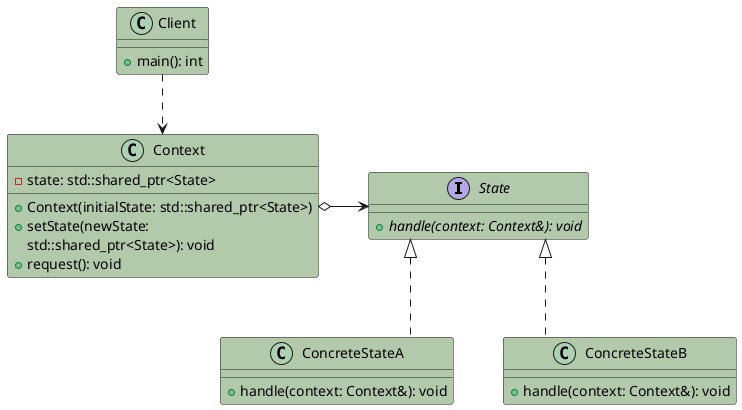 ' Copyright (c) 2025 Franz Steinkress
' Licensed under the MIT License - see LICENSE for details
@startuml
skinparam nodesep 50
skinparam linetype ortho
skinparam classBackgroundColor #B2C9AB

interface State {
    + {abstract} handle(context: Context&): void
}
class ConcreteStateA {
    + handle(context: Context&): void
}
class ConcreteStateB {
    + handle(context: Context&): void
}
class Context {
    - state: std::shared_ptr<State>
    + Context(initialState: std::shared_ptr<State>)
    + setState(newState: 
      std::shared_ptr<State>): void
    + request(): void
}
class Client {
    + main(): int
}

State <|.. ConcreteStateA
State <|.. ConcreteStateB
Context o-right-> State
Client ..> Context
@enduml
